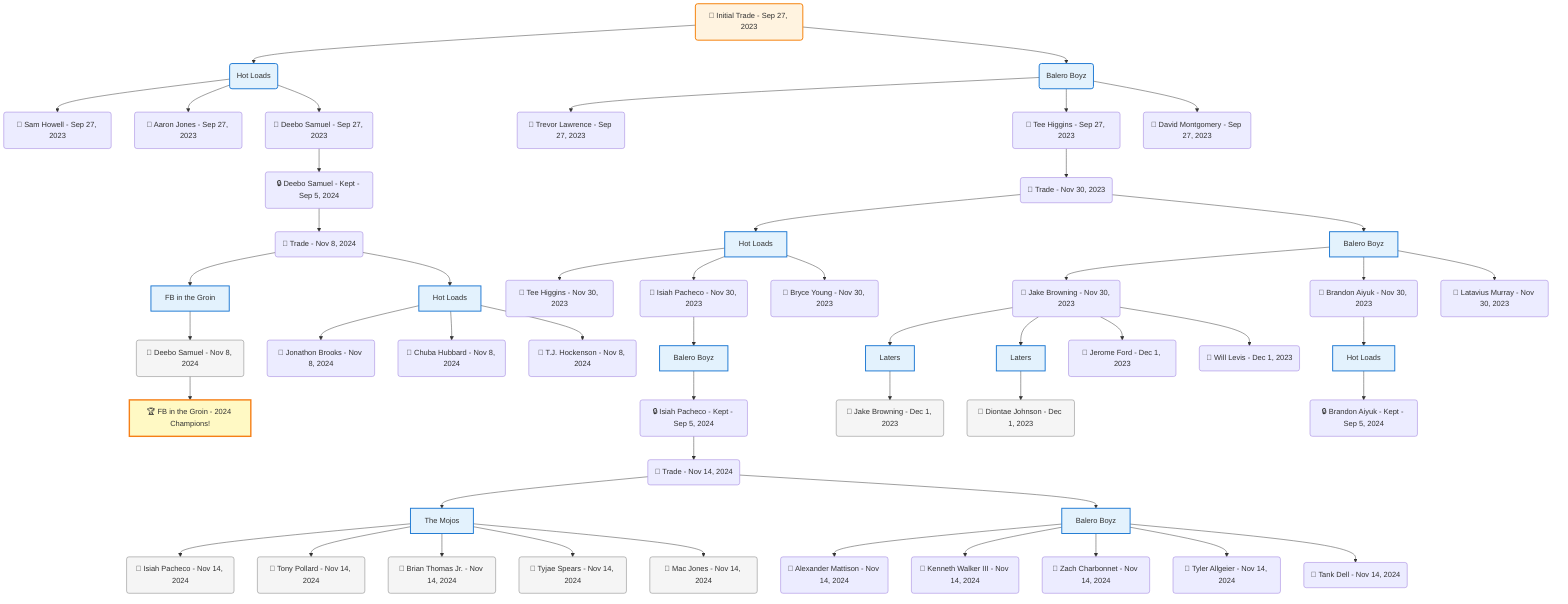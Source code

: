 flowchart TD

    TRADE_MAIN("🔄 Initial Trade - Sep 27, 2023")
    TEAM_1("Hot Loads")
    TEAM_2("Balero Boyz")
    NODE_b53204e1-97f3-4b20-94c4-113c02694b27("🔄 Sam Howell - Sep 27, 2023")
    NODE_4a0dd846-1b74-448d-96e3-1362af9ea147("🔄 Aaron Jones - Sep 27, 2023")
    NODE_c8106337-9eec-4786-b963-273acb19ea43("🔄 Deebo Samuel - Sep 27, 2023")
    NODE_bb66c11c-c38f-45f8-aafe-16c2666b2fb1("🔒 Deebo Samuel - Kept - Sep 5, 2024")
    TRADE_cd4b66da-5ead-4972-a2db-15f8396d4b26_3("🔄 Trade - Nov 8, 2024")
    TEAM_f483ecf1-cd17-4991-854b-e52dfc957b45_4["FB in the Groin"]
    NODE_f2e1bb09-d8ba-407c-b875-729b1093b622("🔄 Deebo Samuel - Nov 8, 2024")
    CHAMP_f483ecf1-cd17-4991-854b-e52dfc957b45_2024["🏆 FB in the Groin - 2024 Champions!"]
    TEAM_8e9f18ff-62c3-40e8-bb10-32f74cf4ee33_5["Hot Loads"]
    NODE_55efec5c-40f0-4eac-aa39-112ecf0d4fdd("🔄 Jonathon Brooks - Nov 8, 2024")
    NODE_b6e6d0e1-32a1-4006-964b-12909aabe3dc("🔄 Chuba Hubbard - Nov 8, 2024")
    NODE_cca3d8c5-6676-443a-a4fc-ec20ffebb111("🔄 T.J. Hockenson - Nov 8, 2024")
    NODE_a226803a-f683-470b-9e1b-2d3be487344a("🔄 Trevor Lawrence - Sep 27, 2023")
    NODE_d1321948-0010-45b8-9f9c-50ed5e494a00("🔄 Tee Higgins - Sep 27, 2023")
    TRADE_096eb1bd-0c8c-47b6-8694-b7e5b9b554bb_6("🔄 Trade - Nov 30, 2023")
    TEAM_8e9f18ff-62c3-40e8-bb10-32f74cf4ee33_7["Hot Loads"]
    NODE_edb4c243-db7e-4f64-8bdc-bade130a392b("🔄 Tee Higgins - Nov 30, 2023")
    NODE_f5515b42-9c7e-4b93-8598-13c8b5ae5b08("🔄 Isiah Pacheco - Nov 30, 2023")
    TEAM_2feaf03e-fb22-498e-ac8f-e596b6ba7810_8["Balero Boyz"]
    NODE_0413361a-9ee6-4559-83c6-f40149563fa0("🔒 Isiah Pacheco - Kept - Sep 5, 2024")
    TRADE_0045f430-f734-4840-a6a2-1b70ae5db18e_9("🔄 Trade - Nov 14, 2024")
    TEAM_bbe2d0ad-54cf-4c22-be82-b2a5f262a157_10["The Mojos"]
    NODE_24cf0edd-b5d6-4826-9db1-0a72ed8d56e6("🔄 Isiah Pacheco - Nov 14, 2024")
    NODE_904f099b-0e02-4107-ba1b-425b5173eb1e("🔄 Tony Pollard - Nov 14, 2024")
    NODE_f4832741-9631-40f2-a7f3-7d2c8d445ecd("🔄 Brian Thomas Jr. - Nov 14, 2024")
    NODE_a76a3c2f-88b3-49d4-9bba-8c724ca230bf("🔄 Tyjae Spears - Nov 14, 2024")
    NODE_7ed3a6da-098c-466e-bad9-dbfc0ba09247("🔄 Mac Jones - Nov 14, 2024")
    TEAM_2feaf03e-fb22-498e-ac8f-e596b6ba7810_11["Balero Boyz"]
    NODE_a353cd3e-c0e8-4d78-9b6a-4136c77f7848("🔄 Alexander Mattison - Nov 14, 2024")
    NODE_c6a43825-f8a0-4a7f-a0b2-607cbf7abed4("🔄 Kenneth Walker III - Nov 14, 2024")
    NODE_f2b073d7-e88a-458a-90df-775bb6f5b824("🔄 Zach Charbonnet - Nov 14, 2024")
    NODE_45ec01c1-237c-4447-a5ec-e03c2b04b5ec("🔄 Tyler Allgeier - Nov 14, 2024")
    NODE_8666df10-c4e0-43aa-9c70-f529a16bad9e("🔄 Tank Dell - Nov 14, 2024")
    NODE_cd00920e-c054-43e1-bdd3-ab18c8a18f9d("🔄 Bryce Young - Nov 30, 2023")
    TEAM_2feaf03e-fb22-498e-ac8f-e596b6ba7810_12["Balero Boyz"]
    NODE_70209dbd-bd24-4e7c-afe3-4acaa45fc330("🔄 Jake Browning - Nov 30, 2023")
    TEAM_825928a9-7194-43aa-b7ae-fc78c2510b16_13["Laters"]
    NODE_774272ec-1db8-490f-a990-88ad27ff6390("🔄 Jake Browning - Dec 1, 2023")
    TEAM_825928a9-7194-43aa-b7ae-fc78c2510b16_14["Laters"]
    NODE_08dcab2e-90d0-4861-b771-091fe3b528ae("🔄 Diontae Johnson - Dec 1, 2023")
    NODE_a5ac4d89-76ce-4521-bd76-1ed69d435fcf("🔄 Jerome Ford - Dec 1, 2023")
    NODE_2b17c560-29ec-45de-9fe4-c9d1e620d457("🔄 Will Levis - Dec 1, 2023")
    NODE_86da2683-6b97-420b-a33c-b4757533e053("🔄 Brandon Aiyuk - Nov 30, 2023")
    TEAM_8e9f18ff-62c3-40e8-bb10-32f74cf4ee33_15["Hot Loads"]
    NODE_c7fbef9a-9a99-4ffc-ab16-f0cf2644b4db("🔒 Brandon Aiyuk - Kept - Sep 5, 2024")
    NODE_da88e1b2-3fb3-4a2f-85dd-b7f446ff24e7("🔄 Latavius Murray - Nov 30, 2023")
    NODE_c76d0f13-8bb8-4e7e-ad9e-8f2498ccd9f8("🔄 David Montgomery - Sep 27, 2023")

    TRADE_MAIN --> TEAM_1
    TRADE_MAIN --> TEAM_2
    TEAM_1 --> NODE_b53204e1-97f3-4b20-94c4-113c02694b27
    TEAM_1 --> NODE_4a0dd846-1b74-448d-96e3-1362af9ea147
    TEAM_1 --> NODE_c8106337-9eec-4786-b963-273acb19ea43
    NODE_c8106337-9eec-4786-b963-273acb19ea43 --> NODE_bb66c11c-c38f-45f8-aafe-16c2666b2fb1
    NODE_bb66c11c-c38f-45f8-aafe-16c2666b2fb1 --> TRADE_cd4b66da-5ead-4972-a2db-15f8396d4b26_3
    TRADE_cd4b66da-5ead-4972-a2db-15f8396d4b26_3 --> TEAM_f483ecf1-cd17-4991-854b-e52dfc957b45_4
    TEAM_f483ecf1-cd17-4991-854b-e52dfc957b45_4 --> NODE_f2e1bb09-d8ba-407c-b875-729b1093b622
    NODE_f2e1bb09-d8ba-407c-b875-729b1093b622 --> CHAMP_f483ecf1-cd17-4991-854b-e52dfc957b45_2024
    TRADE_cd4b66da-5ead-4972-a2db-15f8396d4b26_3 --> TEAM_8e9f18ff-62c3-40e8-bb10-32f74cf4ee33_5
    TEAM_8e9f18ff-62c3-40e8-bb10-32f74cf4ee33_5 --> NODE_55efec5c-40f0-4eac-aa39-112ecf0d4fdd
    TEAM_8e9f18ff-62c3-40e8-bb10-32f74cf4ee33_5 --> NODE_b6e6d0e1-32a1-4006-964b-12909aabe3dc
    TEAM_8e9f18ff-62c3-40e8-bb10-32f74cf4ee33_5 --> NODE_cca3d8c5-6676-443a-a4fc-ec20ffebb111
    TEAM_2 --> NODE_a226803a-f683-470b-9e1b-2d3be487344a
    TEAM_2 --> NODE_d1321948-0010-45b8-9f9c-50ed5e494a00
    NODE_d1321948-0010-45b8-9f9c-50ed5e494a00 --> TRADE_096eb1bd-0c8c-47b6-8694-b7e5b9b554bb_6
    TRADE_096eb1bd-0c8c-47b6-8694-b7e5b9b554bb_6 --> TEAM_8e9f18ff-62c3-40e8-bb10-32f74cf4ee33_7
    TEAM_8e9f18ff-62c3-40e8-bb10-32f74cf4ee33_7 --> NODE_edb4c243-db7e-4f64-8bdc-bade130a392b
    TEAM_8e9f18ff-62c3-40e8-bb10-32f74cf4ee33_7 --> NODE_f5515b42-9c7e-4b93-8598-13c8b5ae5b08
    NODE_f5515b42-9c7e-4b93-8598-13c8b5ae5b08 --> TEAM_2feaf03e-fb22-498e-ac8f-e596b6ba7810_8
    TEAM_2feaf03e-fb22-498e-ac8f-e596b6ba7810_8 --> NODE_0413361a-9ee6-4559-83c6-f40149563fa0
    NODE_0413361a-9ee6-4559-83c6-f40149563fa0 --> TRADE_0045f430-f734-4840-a6a2-1b70ae5db18e_9
    TRADE_0045f430-f734-4840-a6a2-1b70ae5db18e_9 --> TEAM_bbe2d0ad-54cf-4c22-be82-b2a5f262a157_10
    TEAM_bbe2d0ad-54cf-4c22-be82-b2a5f262a157_10 --> NODE_24cf0edd-b5d6-4826-9db1-0a72ed8d56e6
    TEAM_bbe2d0ad-54cf-4c22-be82-b2a5f262a157_10 --> NODE_904f099b-0e02-4107-ba1b-425b5173eb1e
    TEAM_bbe2d0ad-54cf-4c22-be82-b2a5f262a157_10 --> NODE_f4832741-9631-40f2-a7f3-7d2c8d445ecd
    TEAM_bbe2d0ad-54cf-4c22-be82-b2a5f262a157_10 --> NODE_a76a3c2f-88b3-49d4-9bba-8c724ca230bf
    TEAM_bbe2d0ad-54cf-4c22-be82-b2a5f262a157_10 --> NODE_7ed3a6da-098c-466e-bad9-dbfc0ba09247
    TRADE_0045f430-f734-4840-a6a2-1b70ae5db18e_9 --> TEAM_2feaf03e-fb22-498e-ac8f-e596b6ba7810_11
    TEAM_2feaf03e-fb22-498e-ac8f-e596b6ba7810_11 --> NODE_a353cd3e-c0e8-4d78-9b6a-4136c77f7848
    TEAM_2feaf03e-fb22-498e-ac8f-e596b6ba7810_11 --> NODE_c6a43825-f8a0-4a7f-a0b2-607cbf7abed4
    TEAM_2feaf03e-fb22-498e-ac8f-e596b6ba7810_11 --> NODE_f2b073d7-e88a-458a-90df-775bb6f5b824
    TEAM_2feaf03e-fb22-498e-ac8f-e596b6ba7810_11 --> NODE_45ec01c1-237c-4447-a5ec-e03c2b04b5ec
    TEAM_2feaf03e-fb22-498e-ac8f-e596b6ba7810_11 --> NODE_8666df10-c4e0-43aa-9c70-f529a16bad9e
    TEAM_8e9f18ff-62c3-40e8-bb10-32f74cf4ee33_7 --> NODE_cd00920e-c054-43e1-bdd3-ab18c8a18f9d
    TRADE_096eb1bd-0c8c-47b6-8694-b7e5b9b554bb_6 --> TEAM_2feaf03e-fb22-498e-ac8f-e596b6ba7810_12
    TEAM_2feaf03e-fb22-498e-ac8f-e596b6ba7810_12 --> NODE_70209dbd-bd24-4e7c-afe3-4acaa45fc330
    NODE_70209dbd-bd24-4e7c-afe3-4acaa45fc330 --> TEAM_825928a9-7194-43aa-b7ae-fc78c2510b16_13
    TEAM_825928a9-7194-43aa-b7ae-fc78c2510b16_13 --> NODE_774272ec-1db8-490f-a990-88ad27ff6390
    NODE_70209dbd-bd24-4e7c-afe3-4acaa45fc330 --> TEAM_825928a9-7194-43aa-b7ae-fc78c2510b16_14
    TEAM_825928a9-7194-43aa-b7ae-fc78c2510b16_14 --> NODE_08dcab2e-90d0-4861-b771-091fe3b528ae
    NODE_70209dbd-bd24-4e7c-afe3-4acaa45fc330 --> NODE_a5ac4d89-76ce-4521-bd76-1ed69d435fcf
    NODE_70209dbd-bd24-4e7c-afe3-4acaa45fc330 --> NODE_2b17c560-29ec-45de-9fe4-c9d1e620d457
    TEAM_2feaf03e-fb22-498e-ac8f-e596b6ba7810_12 --> NODE_86da2683-6b97-420b-a33c-b4757533e053
    NODE_86da2683-6b97-420b-a33c-b4757533e053 --> TEAM_8e9f18ff-62c3-40e8-bb10-32f74cf4ee33_15
    TEAM_8e9f18ff-62c3-40e8-bb10-32f74cf4ee33_15 --> NODE_c7fbef9a-9a99-4ffc-ab16-f0cf2644b4db
    TEAM_2feaf03e-fb22-498e-ac8f-e596b6ba7810_12 --> NODE_da88e1b2-3fb3-4a2f-85dd-b7f446ff24e7
    TEAM_2 --> NODE_c76d0f13-8bb8-4e7e-ad9e-8f2498ccd9f8

    %% Node styling
    classDef teamNode fill:#e3f2fd,stroke:#1976d2,stroke-width:2px
    classDef tradeNode fill:#fff3e0,stroke:#f57c00,stroke-width:2px
    classDef playerNode fill:#f3e5f5,stroke:#7b1fa2,stroke-width:1px
    classDef nonRootPlayerNode fill:#f5f5f5,stroke:#757575,stroke-width:1px
    classDef endNode fill:#ffebee,stroke:#c62828,stroke-width:2px
    classDef waiverNode fill:#e8f5e8,stroke:#388e3c,stroke-width:2px
    classDef championshipNode fill:#fff9c4,stroke:#f57f17,stroke-width:3px

    class TEAM_1,TEAM_2,TEAM_f483ecf1-cd17-4991-854b-e52dfc957b45_4,TEAM_8e9f18ff-62c3-40e8-bb10-32f74cf4ee33_5,TEAM_8e9f18ff-62c3-40e8-bb10-32f74cf4ee33_7,TEAM_2feaf03e-fb22-498e-ac8f-e596b6ba7810_8,TEAM_bbe2d0ad-54cf-4c22-be82-b2a5f262a157_10,TEAM_2feaf03e-fb22-498e-ac8f-e596b6ba7810_11,TEAM_2feaf03e-fb22-498e-ac8f-e596b6ba7810_12,TEAM_825928a9-7194-43aa-b7ae-fc78c2510b16_13,TEAM_825928a9-7194-43aa-b7ae-fc78c2510b16_14,TEAM_8e9f18ff-62c3-40e8-bb10-32f74cf4ee33_15 teamNode
    class CHAMP_f483ecf1-cd17-4991-854b-e52dfc957b45_2024 championshipNode
    class NODE_f2e1bb09-d8ba-407c-b875-729b1093b622,NODE_24cf0edd-b5d6-4826-9db1-0a72ed8d56e6,NODE_904f099b-0e02-4107-ba1b-425b5173eb1e,NODE_f4832741-9631-40f2-a7f3-7d2c8d445ecd,NODE_a76a3c2f-88b3-49d4-9bba-8c724ca230bf,NODE_7ed3a6da-098c-466e-bad9-dbfc0ba09247,NODE_774272ec-1db8-490f-a990-88ad27ff6390,NODE_08dcab2e-90d0-4861-b771-091fe3b528ae nonRootPlayerNode
    class TRADE_MAIN tradeNode